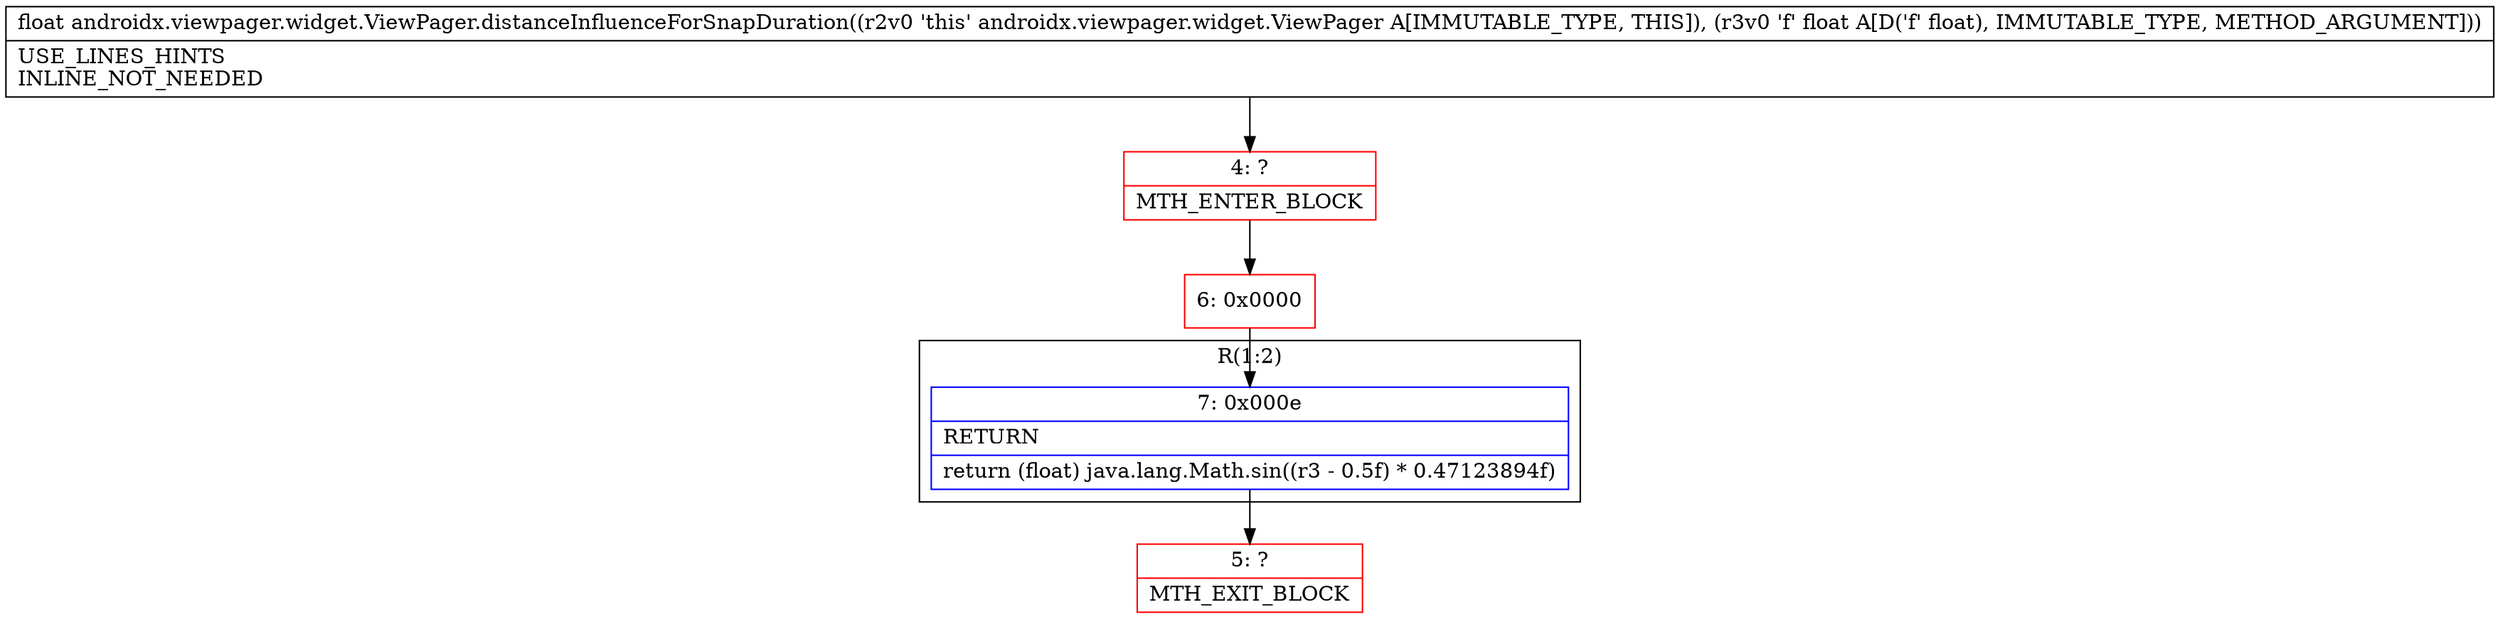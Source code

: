 digraph "CFG forandroidx.viewpager.widget.ViewPager.distanceInfluenceForSnapDuration(F)F" {
subgraph cluster_Region_1506293473 {
label = "R(1:2)";
node [shape=record,color=blue];
Node_7 [shape=record,label="{7\:\ 0x000e|RETURN\l|return (float) java.lang.Math.sin((r3 \- 0.5f) * 0.47123894f)\l}"];
}
Node_4 [shape=record,color=red,label="{4\:\ ?|MTH_ENTER_BLOCK\l}"];
Node_6 [shape=record,color=red,label="{6\:\ 0x0000}"];
Node_5 [shape=record,color=red,label="{5\:\ ?|MTH_EXIT_BLOCK\l}"];
MethodNode[shape=record,label="{float androidx.viewpager.widget.ViewPager.distanceInfluenceForSnapDuration((r2v0 'this' androidx.viewpager.widget.ViewPager A[IMMUTABLE_TYPE, THIS]), (r3v0 'f' float A[D('f' float), IMMUTABLE_TYPE, METHOD_ARGUMENT]))  | USE_LINES_HINTS\lINLINE_NOT_NEEDED\l}"];
MethodNode -> Node_4;Node_7 -> Node_5;
Node_4 -> Node_6;
Node_6 -> Node_7;
}

